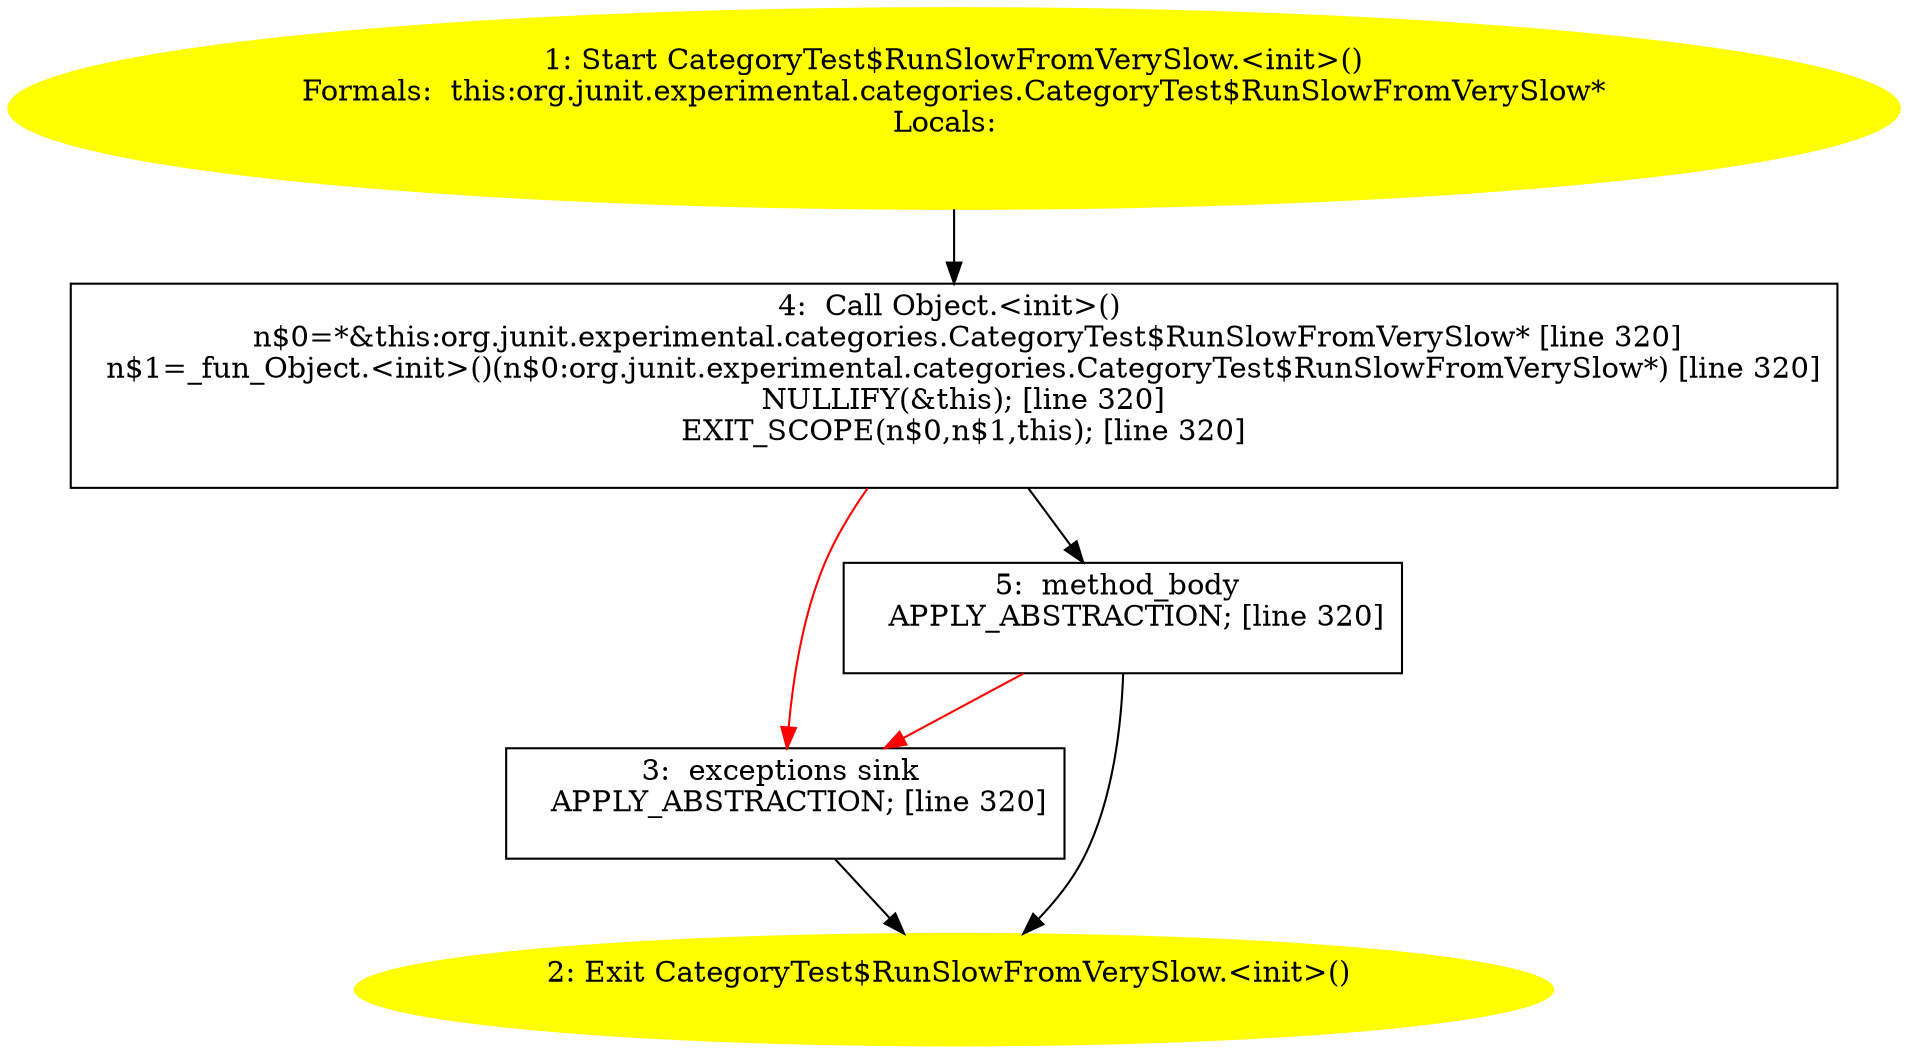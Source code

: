 /* @generated */
digraph cfg {
"org.junit.experimental.categories.CategoryTest$RunSlowFromVerySlow.<init>().f8e9cc0ee8f2ffdeff440ba7de95f18f_1" [label="1: Start CategoryTest$RunSlowFromVerySlow.<init>()\nFormals:  this:org.junit.experimental.categories.CategoryTest$RunSlowFromVerySlow*\nLocals:  \n  " color=yellow style=filled]
	

	 "org.junit.experimental.categories.CategoryTest$RunSlowFromVerySlow.<init>().f8e9cc0ee8f2ffdeff440ba7de95f18f_1" -> "org.junit.experimental.categories.CategoryTest$RunSlowFromVerySlow.<init>().f8e9cc0ee8f2ffdeff440ba7de95f18f_4" ;
"org.junit.experimental.categories.CategoryTest$RunSlowFromVerySlow.<init>().f8e9cc0ee8f2ffdeff440ba7de95f18f_2" [label="2: Exit CategoryTest$RunSlowFromVerySlow.<init>() \n  " color=yellow style=filled]
	

"org.junit.experimental.categories.CategoryTest$RunSlowFromVerySlow.<init>().f8e9cc0ee8f2ffdeff440ba7de95f18f_3" [label="3:  exceptions sink \n   APPLY_ABSTRACTION; [line 320]\n " shape="box"]
	

	 "org.junit.experimental.categories.CategoryTest$RunSlowFromVerySlow.<init>().f8e9cc0ee8f2ffdeff440ba7de95f18f_3" -> "org.junit.experimental.categories.CategoryTest$RunSlowFromVerySlow.<init>().f8e9cc0ee8f2ffdeff440ba7de95f18f_2" ;
"org.junit.experimental.categories.CategoryTest$RunSlowFromVerySlow.<init>().f8e9cc0ee8f2ffdeff440ba7de95f18f_4" [label="4:  Call Object.<init>() \n   n$0=*&this:org.junit.experimental.categories.CategoryTest$RunSlowFromVerySlow* [line 320]\n  n$1=_fun_Object.<init>()(n$0:org.junit.experimental.categories.CategoryTest$RunSlowFromVerySlow*) [line 320]\n  NULLIFY(&this); [line 320]\n  EXIT_SCOPE(n$0,n$1,this); [line 320]\n " shape="box"]
	

	 "org.junit.experimental.categories.CategoryTest$RunSlowFromVerySlow.<init>().f8e9cc0ee8f2ffdeff440ba7de95f18f_4" -> "org.junit.experimental.categories.CategoryTest$RunSlowFromVerySlow.<init>().f8e9cc0ee8f2ffdeff440ba7de95f18f_5" ;
	 "org.junit.experimental.categories.CategoryTest$RunSlowFromVerySlow.<init>().f8e9cc0ee8f2ffdeff440ba7de95f18f_4" -> "org.junit.experimental.categories.CategoryTest$RunSlowFromVerySlow.<init>().f8e9cc0ee8f2ffdeff440ba7de95f18f_3" [color="red" ];
"org.junit.experimental.categories.CategoryTest$RunSlowFromVerySlow.<init>().f8e9cc0ee8f2ffdeff440ba7de95f18f_5" [label="5:  method_body \n   APPLY_ABSTRACTION; [line 320]\n " shape="box"]
	

	 "org.junit.experimental.categories.CategoryTest$RunSlowFromVerySlow.<init>().f8e9cc0ee8f2ffdeff440ba7de95f18f_5" -> "org.junit.experimental.categories.CategoryTest$RunSlowFromVerySlow.<init>().f8e9cc0ee8f2ffdeff440ba7de95f18f_2" ;
	 "org.junit.experimental.categories.CategoryTest$RunSlowFromVerySlow.<init>().f8e9cc0ee8f2ffdeff440ba7de95f18f_5" -> "org.junit.experimental.categories.CategoryTest$RunSlowFromVerySlow.<init>().f8e9cc0ee8f2ffdeff440ba7de95f18f_3" [color="red" ];
}
